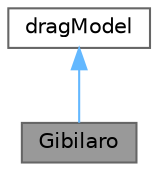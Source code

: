 digraph "Gibilaro"
{
 // LATEX_PDF_SIZE
  bgcolor="transparent";
  edge [fontname=Helvetica,fontsize=10,labelfontname=Helvetica,labelfontsize=10];
  node [fontname=Helvetica,fontsize=10,shape=box,height=0.2,width=0.4];
  Node1 [id="Node000001",label="Gibilaro",height=0.2,width=0.4,color="gray40", fillcolor="grey60", style="filled", fontcolor="black",tooltip="H, Enwald, E. Peirano, A-E Almstedt 'Eulerian Two-Phase Flow Theory Applied to Fluidization' Int...."];
  Node2 -> Node1 [id="edge1_Node000001_Node000002",dir="back",color="steelblue1",style="solid",tooltip=" "];
  Node2 [id="Node000002",label="dragModel",height=0.2,width=0.4,color="gray40", fillcolor="white", style="filled",URL="$classFoam_1_1multiphaseEuler_1_1dragModel.html",tooltip=" "];
}
